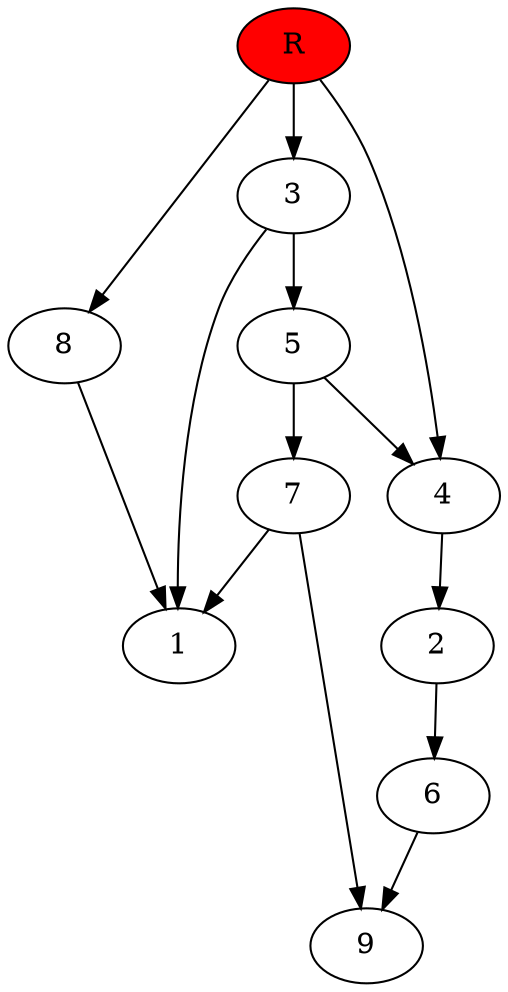 digraph prb14485 {
	1
	2
	3
	4
	5
	6
	7
	8
	R [fillcolor="#ff0000" style=filled]
	2 -> 6
	3 -> 1
	3 -> 5
	4 -> 2
	5 -> 4
	5 -> 7
	6 -> 9
	7 -> 1
	7 -> 9
	8 -> 1
	R -> 3
	R -> 4
	R -> 8
}
